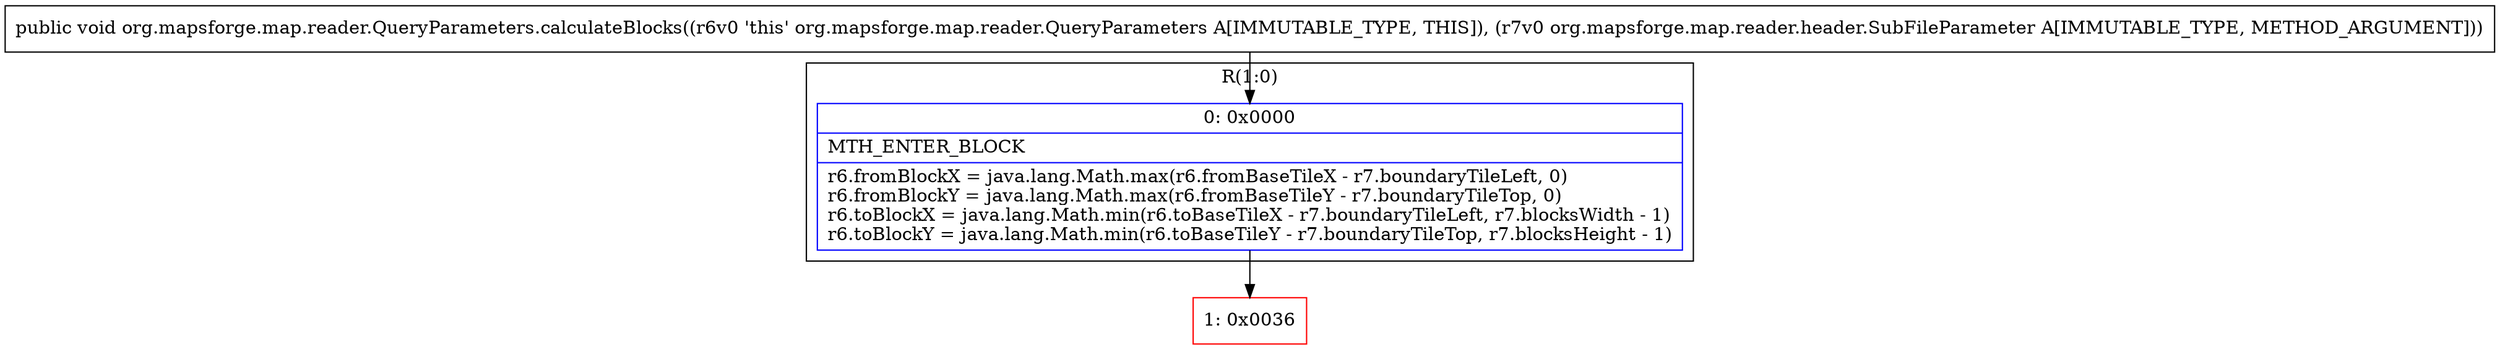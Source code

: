 digraph "CFG fororg.mapsforge.map.reader.QueryParameters.calculateBlocks(Lorg\/mapsforge\/map\/reader\/header\/SubFileParameter;)V" {
subgraph cluster_Region_1784206116 {
label = "R(1:0)";
node [shape=record,color=blue];
Node_0 [shape=record,label="{0\:\ 0x0000|MTH_ENTER_BLOCK\l|r6.fromBlockX = java.lang.Math.max(r6.fromBaseTileX \- r7.boundaryTileLeft, 0)\lr6.fromBlockY = java.lang.Math.max(r6.fromBaseTileY \- r7.boundaryTileTop, 0)\lr6.toBlockX = java.lang.Math.min(r6.toBaseTileX \- r7.boundaryTileLeft, r7.blocksWidth \- 1)\lr6.toBlockY = java.lang.Math.min(r6.toBaseTileY \- r7.boundaryTileTop, r7.blocksHeight \- 1)\l}"];
}
Node_1 [shape=record,color=red,label="{1\:\ 0x0036}"];
MethodNode[shape=record,label="{public void org.mapsforge.map.reader.QueryParameters.calculateBlocks((r6v0 'this' org.mapsforge.map.reader.QueryParameters A[IMMUTABLE_TYPE, THIS]), (r7v0 org.mapsforge.map.reader.header.SubFileParameter A[IMMUTABLE_TYPE, METHOD_ARGUMENT])) }"];
MethodNode -> Node_0;
Node_0 -> Node_1;
}

